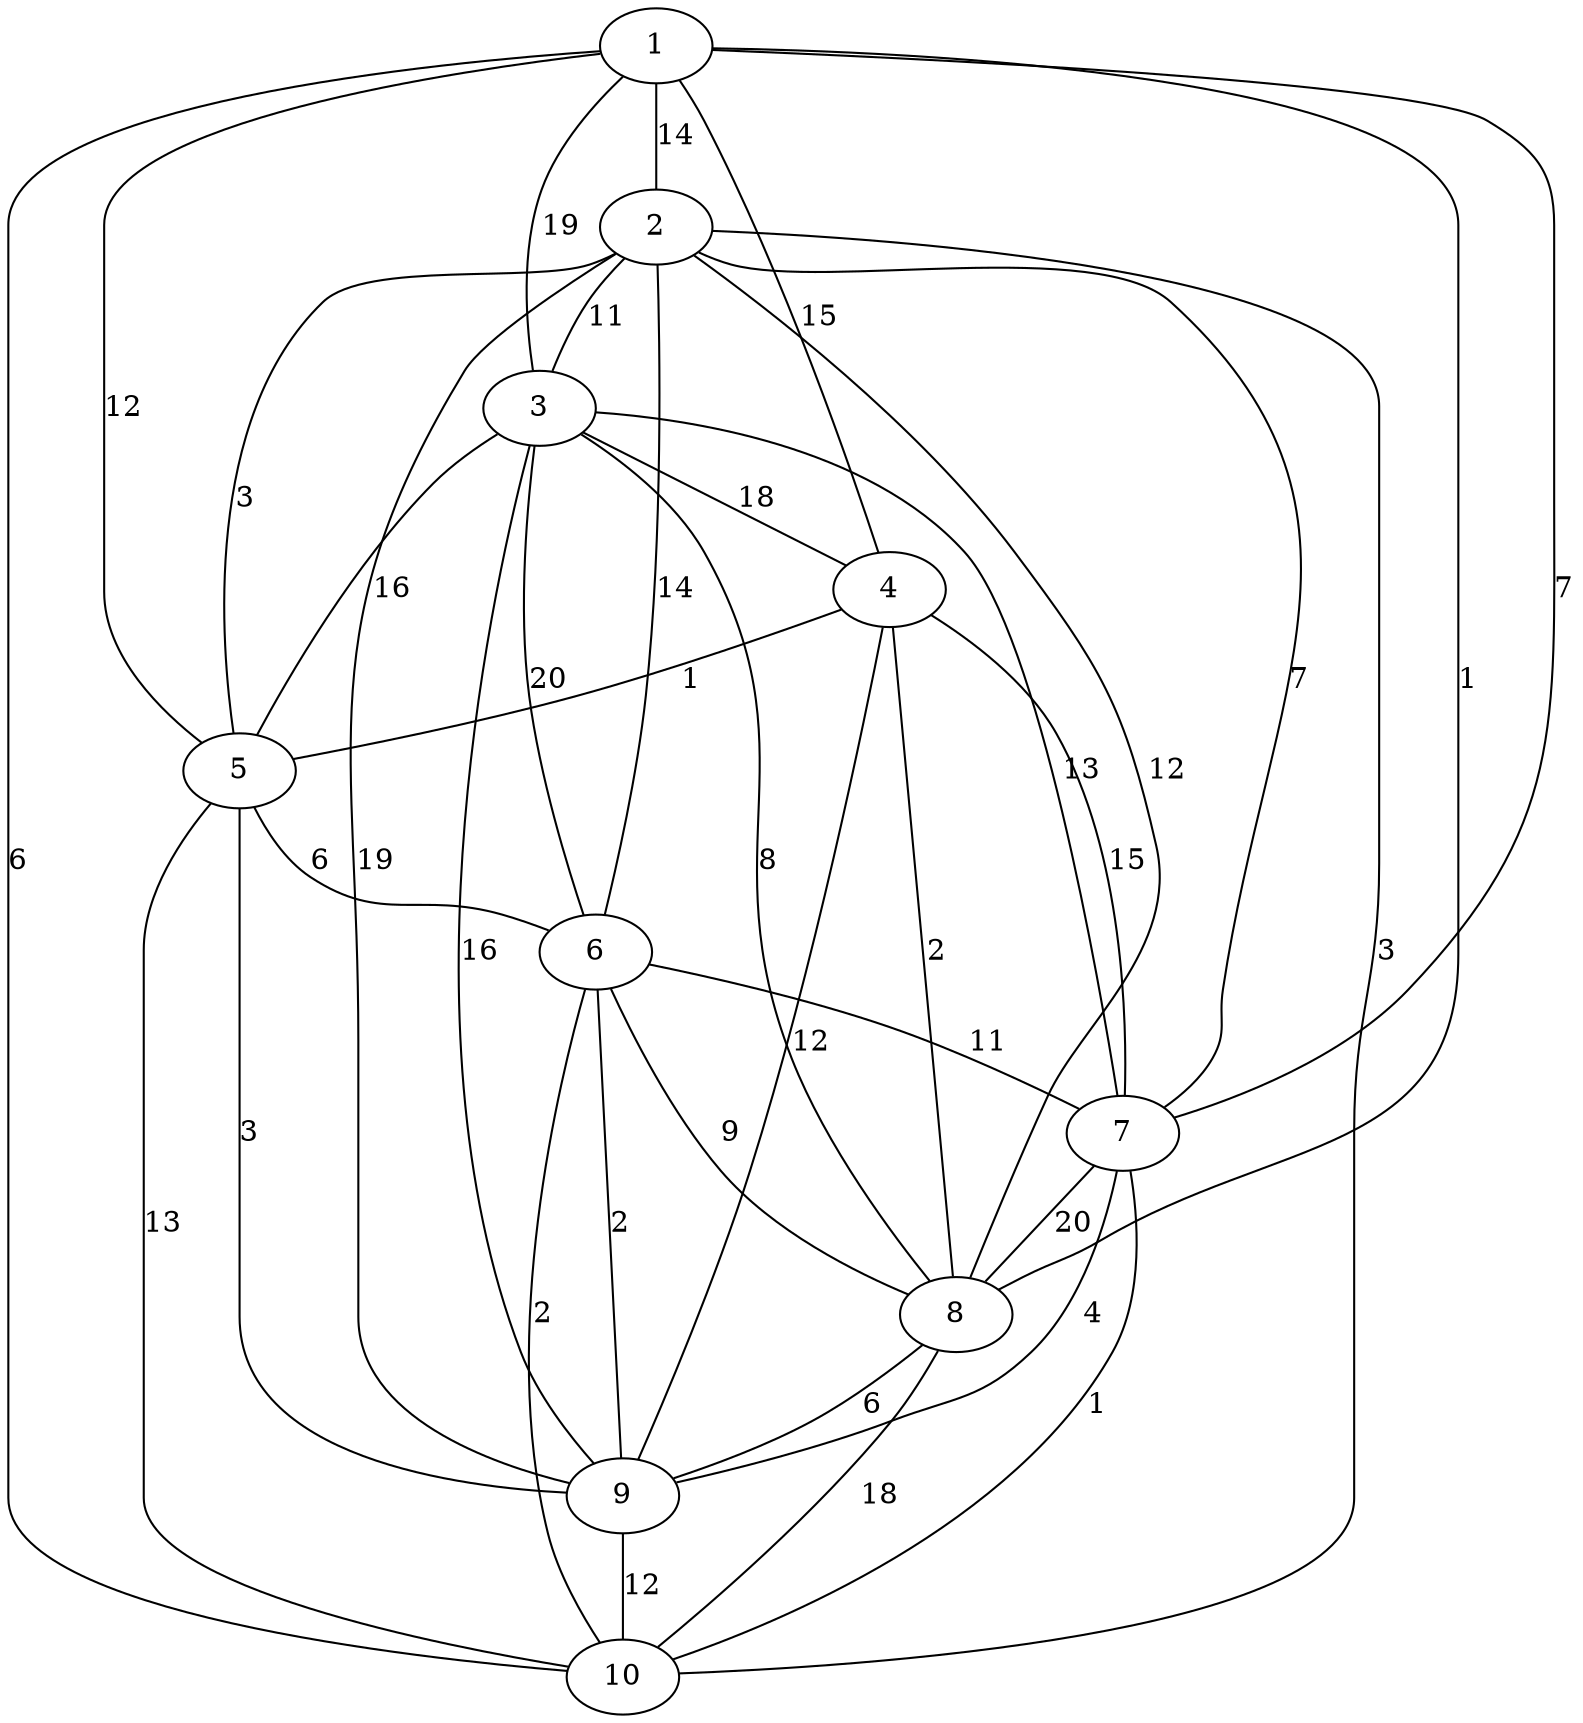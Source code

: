 graph G {
 1 -- 10 [label="6"];
 1 -- 8 [label="1"];
 1 -- 4 [label="15"];
 1 -- 3 [label="19"];
 1 -- 5 [label="12"];
 1 -- 7 [label="7"];
 1 -- 2 [label="14"];
 2 -- 9 [label="19"];
 2 -- 8 [label="12"];
 2 -- 10 [label="3"];
 2 -- 6 [label="14"];
 2 -- 5 [label="3"];
 2 -- 7 [label="7"];
 2 -- 3 [label="11"];
 3 -- 8 [label="8"];
 3 -- 6 [label="20"];
 3 -- 9 [label="16"];
 3 -- 5 [label="16"];
 3 -- 7 [label="13"];
 3 -- 4 [label="18"];
 4 -- 9 [label="12"];
 4 -- 8 [label="2"];
 4 -- 7 [label="15"];
 4 -- 5 [label="1"];
 5 -- 9 [label="3"];
 5 -- 10 [label="13"];
 5 -- 6 [label="6"];
 6 -- 8 [label="9"];
 6 -- 10 [label="2"];
 6 -- 9 [label="2"];
 6 -- 7 [label="11"];
 7 -- 10 [label="1"];
 7 -- 9 [label="4"];
 7 -- 8 [label="20"];
 8 -- 10 [label="18"];
 8 -- 9 [label="6"];
 9 -- 10 [label="12"];
}
